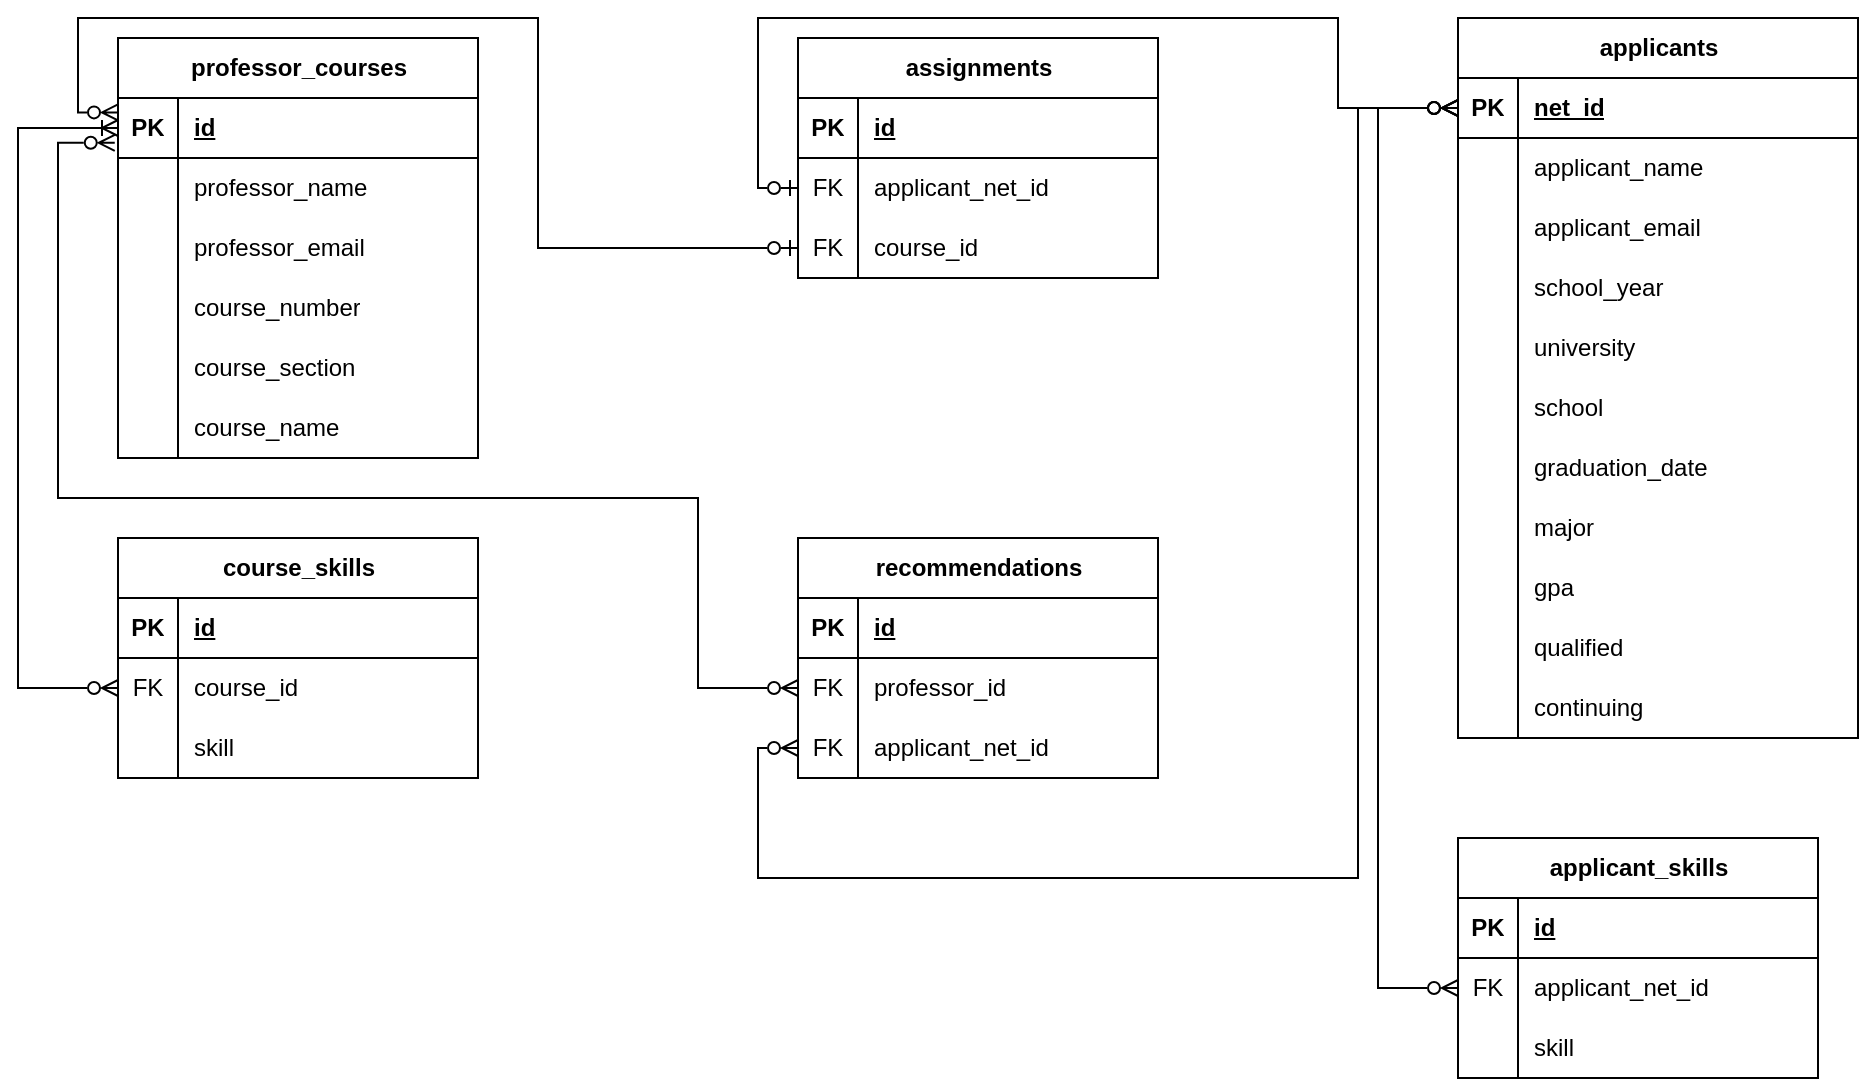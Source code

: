 <mxfile version="26.1.0">
  <diagram name="Page-1" id="e56a1550-8fbb-45ad-956c-1786394a9013">
    <mxGraphModel dx="1050" dy="530" grid="1" gridSize="10" guides="1" tooltips="1" connect="1" arrows="1" fold="1" page="1" pageScale="1" pageWidth="1100" pageHeight="850" background="none" math="0" shadow="0">
      <root>
        <mxCell id="0" />
        <mxCell id="1" parent="0" />
        <mxCell id="yw-YF5PgR2pepwfGIjrd-1" value="professor_courses" style="shape=table;startSize=30;container=1;collapsible=1;childLayout=tableLayout;fixedRows=1;rowLines=0;fontStyle=1;align=center;resizeLast=1;html=1;" parent="1" vertex="1">
          <mxGeometry x="110" y="20" width="180" height="210" as="geometry" />
        </mxCell>
        <mxCell id="yw-YF5PgR2pepwfGIjrd-2" value="" style="shape=tableRow;horizontal=0;startSize=0;swimlaneHead=0;swimlaneBody=0;fillColor=none;collapsible=0;dropTarget=0;points=[[0,0.5],[1,0.5]];portConstraint=eastwest;top=0;left=0;right=0;bottom=1;" parent="yw-YF5PgR2pepwfGIjrd-1" vertex="1">
          <mxGeometry y="30" width="180" height="30" as="geometry" />
        </mxCell>
        <mxCell id="yw-YF5PgR2pepwfGIjrd-3" value="PK" style="shape=partialRectangle;connectable=0;fillColor=none;top=0;left=0;bottom=0;right=0;fontStyle=1;overflow=hidden;whiteSpace=wrap;html=1;" parent="yw-YF5PgR2pepwfGIjrd-2" vertex="1">
          <mxGeometry width="30" height="30" as="geometry">
            <mxRectangle width="30" height="30" as="alternateBounds" />
          </mxGeometry>
        </mxCell>
        <mxCell id="yw-YF5PgR2pepwfGIjrd-4" value="id" style="shape=partialRectangle;connectable=0;fillColor=none;top=0;left=0;bottom=0;right=0;align=left;spacingLeft=6;fontStyle=5;overflow=hidden;whiteSpace=wrap;html=1;" parent="yw-YF5PgR2pepwfGIjrd-2" vertex="1">
          <mxGeometry x="30" width="150" height="30" as="geometry">
            <mxRectangle width="150" height="30" as="alternateBounds" />
          </mxGeometry>
        </mxCell>
        <mxCell id="yw-YF5PgR2pepwfGIjrd-8" value="" style="shape=tableRow;horizontal=0;startSize=0;swimlaneHead=0;swimlaneBody=0;fillColor=none;collapsible=0;dropTarget=0;points=[[0,0.5],[1,0.5]];portConstraint=eastwest;top=0;left=0;right=0;bottom=0;" parent="yw-YF5PgR2pepwfGIjrd-1" vertex="1">
          <mxGeometry y="60" width="180" height="30" as="geometry" />
        </mxCell>
        <mxCell id="yw-YF5PgR2pepwfGIjrd-9" value="" style="shape=partialRectangle;connectable=0;fillColor=none;top=0;left=0;bottom=0;right=0;editable=1;overflow=hidden;whiteSpace=wrap;html=1;" parent="yw-YF5PgR2pepwfGIjrd-8" vertex="1">
          <mxGeometry width="30" height="30" as="geometry">
            <mxRectangle width="30" height="30" as="alternateBounds" />
          </mxGeometry>
        </mxCell>
        <mxCell id="yw-YF5PgR2pepwfGIjrd-10" value="professor_name" style="shape=partialRectangle;connectable=0;fillColor=none;top=0;left=0;bottom=0;right=0;align=left;spacingLeft=6;overflow=hidden;whiteSpace=wrap;html=1;" parent="yw-YF5PgR2pepwfGIjrd-8" vertex="1">
          <mxGeometry x="30" width="150" height="30" as="geometry">
            <mxRectangle width="150" height="30" as="alternateBounds" />
          </mxGeometry>
        </mxCell>
        <mxCell id="yw-YF5PgR2pepwfGIjrd-80" value="" style="shape=tableRow;horizontal=0;startSize=0;swimlaneHead=0;swimlaneBody=0;fillColor=none;collapsible=0;dropTarget=0;points=[[0,0.5],[1,0.5]];portConstraint=eastwest;top=0;left=0;right=0;bottom=0;" parent="yw-YF5PgR2pepwfGIjrd-1" vertex="1">
          <mxGeometry y="90" width="180" height="30" as="geometry" />
        </mxCell>
        <mxCell id="yw-YF5PgR2pepwfGIjrd-81" value="" style="shape=partialRectangle;connectable=0;fillColor=none;top=0;left=0;bottom=0;right=0;editable=1;overflow=hidden;whiteSpace=wrap;html=1;" parent="yw-YF5PgR2pepwfGIjrd-80" vertex="1">
          <mxGeometry width="30" height="30" as="geometry">
            <mxRectangle width="30" height="30" as="alternateBounds" />
          </mxGeometry>
        </mxCell>
        <mxCell id="yw-YF5PgR2pepwfGIjrd-82" value="professor_email" style="shape=partialRectangle;connectable=0;fillColor=none;top=0;left=0;bottom=0;right=0;align=left;spacingLeft=6;overflow=hidden;whiteSpace=wrap;html=1;" parent="yw-YF5PgR2pepwfGIjrd-80" vertex="1">
          <mxGeometry x="30" width="150" height="30" as="geometry">
            <mxRectangle width="150" height="30" as="alternateBounds" />
          </mxGeometry>
        </mxCell>
        <mxCell id="yw-YF5PgR2pepwfGIjrd-5" value="" style="shape=tableRow;horizontal=0;startSize=0;swimlaneHead=0;swimlaneBody=0;fillColor=none;collapsible=0;dropTarget=0;points=[[0,0.5],[1,0.5]];portConstraint=eastwest;top=0;left=0;right=0;bottom=0;" parent="yw-YF5PgR2pepwfGIjrd-1" vertex="1">
          <mxGeometry y="120" width="180" height="30" as="geometry" />
        </mxCell>
        <mxCell id="yw-YF5PgR2pepwfGIjrd-6" value="" style="shape=partialRectangle;connectable=0;fillColor=none;top=0;left=0;bottom=0;right=0;editable=1;overflow=hidden;whiteSpace=wrap;html=1;" parent="yw-YF5PgR2pepwfGIjrd-5" vertex="1">
          <mxGeometry width="30" height="30" as="geometry">
            <mxRectangle width="30" height="30" as="alternateBounds" />
          </mxGeometry>
        </mxCell>
        <mxCell id="yw-YF5PgR2pepwfGIjrd-7" value="course_number" style="shape=partialRectangle;connectable=0;fillColor=none;top=0;left=0;bottom=0;right=0;align=left;spacingLeft=6;overflow=hidden;whiteSpace=wrap;html=1;" parent="yw-YF5PgR2pepwfGIjrd-5" vertex="1">
          <mxGeometry x="30" width="150" height="30" as="geometry">
            <mxRectangle width="150" height="30" as="alternateBounds" />
          </mxGeometry>
        </mxCell>
        <mxCell id="yw-YF5PgR2pepwfGIjrd-11" value="" style="shape=tableRow;horizontal=0;startSize=0;swimlaneHead=0;swimlaneBody=0;fillColor=none;collapsible=0;dropTarget=0;points=[[0,0.5],[1,0.5]];portConstraint=eastwest;top=0;left=0;right=0;bottom=0;" parent="yw-YF5PgR2pepwfGIjrd-1" vertex="1">
          <mxGeometry y="150" width="180" height="30" as="geometry" />
        </mxCell>
        <mxCell id="yw-YF5PgR2pepwfGIjrd-12" value="" style="shape=partialRectangle;connectable=0;fillColor=none;top=0;left=0;bottom=0;right=0;editable=1;overflow=hidden;whiteSpace=wrap;html=1;" parent="yw-YF5PgR2pepwfGIjrd-11" vertex="1">
          <mxGeometry width="30" height="30" as="geometry">
            <mxRectangle width="30" height="30" as="alternateBounds" />
          </mxGeometry>
        </mxCell>
        <mxCell id="yw-YF5PgR2pepwfGIjrd-13" value="course_section" style="shape=partialRectangle;connectable=0;fillColor=none;top=0;left=0;bottom=0;right=0;align=left;spacingLeft=6;overflow=hidden;whiteSpace=wrap;html=1;" parent="yw-YF5PgR2pepwfGIjrd-11" vertex="1">
          <mxGeometry x="30" width="150" height="30" as="geometry">
            <mxRectangle width="150" height="30" as="alternateBounds" />
          </mxGeometry>
        </mxCell>
        <mxCell id="YLOiUd-mx9EZwRbBxm3r-26" value="" style="shape=tableRow;horizontal=0;startSize=0;swimlaneHead=0;swimlaneBody=0;fillColor=none;collapsible=0;dropTarget=0;points=[[0,0.5],[1,0.5]];portConstraint=eastwest;top=0;left=0;right=0;bottom=0;" vertex="1" parent="yw-YF5PgR2pepwfGIjrd-1">
          <mxGeometry y="180" width="180" height="30" as="geometry" />
        </mxCell>
        <mxCell id="YLOiUd-mx9EZwRbBxm3r-27" value="" style="shape=partialRectangle;connectable=0;fillColor=none;top=0;left=0;bottom=0;right=0;editable=1;overflow=hidden;whiteSpace=wrap;html=1;" vertex="1" parent="YLOiUd-mx9EZwRbBxm3r-26">
          <mxGeometry width="30" height="30" as="geometry">
            <mxRectangle width="30" height="30" as="alternateBounds" />
          </mxGeometry>
        </mxCell>
        <mxCell id="YLOiUd-mx9EZwRbBxm3r-28" value="course_name" style="shape=partialRectangle;connectable=0;fillColor=none;top=0;left=0;bottom=0;right=0;align=left;spacingLeft=6;overflow=hidden;whiteSpace=wrap;html=1;" vertex="1" parent="YLOiUd-mx9EZwRbBxm3r-26">
          <mxGeometry x="30" width="150" height="30" as="geometry">
            <mxRectangle width="150" height="30" as="alternateBounds" />
          </mxGeometry>
        </mxCell>
        <mxCell id="yw-YF5PgR2pepwfGIjrd-14" value="recommendations" style="shape=table;startSize=30;container=1;collapsible=1;childLayout=tableLayout;fixedRows=1;rowLines=0;fontStyle=1;align=center;resizeLast=1;html=1;" parent="1" vertex="1">
          <mxGeometry x="450" y="270" width="180" height="120" as="geometry" />
        </mxCell>
        <mxCell id="yw-YF5PgR2pepwfGIjrd-15" value="" style="shape=tableRow;horizontal=0;startSize=0;swimlaneHead=0;swimlaneBody=0;fillColor=none;collapsible=0;dropTarget=0;points=[[0,0.5],[1,0.5]];portConstraint=eastwest;top=0;left=0;right=0;bottom=1;" parent="yw-YF5PgR2pepwfGIjrd-14" vertex="1">
          <mxGeometry y="30" width="180" height="30" as="geometry" />
        </mxCell>
        <mxCell id="yw-YF5PgR2pepwfGIjrd-16" value="PK" style="shape=partialRectangle;connectable=0;fillColor=none;top=0;left=0;bottom=0;right=0;fontStyle=1;overflow=hidden;whiteSpace=wrap;html=1;" parent="yw-YF5PgR2pepwfGIjrd-15" vertex="1">
          <mxGeometry width="30" height="30" as="geometry">
            <mxRectangle width="30" height="30" as="alternateBounds" />
          </mxGeometry>
        </mxCell>
        <mxCell id="yw-YF5PgR2pepwfGIjrd-17" value="id" style="shape=partialRectangle;connectable=0;fillColor=none;top=0;left=0;bottom=0;right=0;align=left;spacingLeft=6;fontStyle=5;overflow=hidden;whiteSpace=wrap;html=1;" parent="yw-YF5PgR2pepwfGIjrd-15" vertex="1">
          <mxGeometry x="30" width="150" height="30" as="geometry">
            <mxRectangle width="150" height="30" as="alternateBounds" />
          </mxGeometry>
        </mxCell>
        <mxCell id="yw-YF5PgR2pepwfGIjrd-21" value="" style="shape=tableRow;horizontal=0;startSize=0;swimlaneHead=0;swimlaneBody=0;fillColor=none;collapsible=0;dropTarget=0;points=[[0,0.5],[1,0.5]];portConstraint=eastwest;top=0;left=0;right=0;bottom=0;" parent="yw-YF5PgR2pepwfGIjrd-14" vertex="1">
          <mxGeometry y="60" width="180" height="30" as="geometry" />
        </mxCell>
        <mxCell id="yw-YF5PgR2pepwfGIjrd-22" value="FK" style="shape=partialRectangle;connectable=0;fillColor=none;top=0;left=0;bottom=0;right=0;editable=1;overflow=hidden;whiteSpace=wrap;html=1;" parent="yw-YF5PgR2pepwfGIjrd-21" vertex="1">
          <mxGeometry width="30" height="30" as="geometry">
            <mxRectangle width="30" height="30" as="alternateBounds" />
          </mxGeometry>
        </mxCell>
        <mxCell id="yw-YF5PgR2pepwfGIjrd-23" value="professor_id" style="shape=partialRectangle;connectable=0;fillColor=none;top=0;left=0;bottom=0;right=0;align=left;spacingLeft=6;overflow=hidden;whiteSpace=wrap;html=1;" parent="yw-YF5PgR2pepwfGIjrd-21" vertex="1">
          <mxGeometry x="30" width="150" height="30" as="geometry">
            <mxRectangle width="150" height="30" as="alternateBounds" />
          </mxGeometry>
        </mxCell>
        <mxCell id="yw-YF5PgR2pepwfGIjrd-18" value="" style="shape=tableRow;horizontal=0;startSize=0;swimlaneHead=0;swimlaneBody=0;fillColor=none;collapsible=0;dropTarget=0;points=[[0,0.5],[1,0.5]];portConstraint=eastwest;top=0;left=0;right=0;bottom=0;" parent="yw-YF5PgR2pepwfGIjrd-14" vertex="1">
          <mxGeometry y="90" width="180" height="30" as="geometry" />
        </mxCell>
        <mxCell id="yw-YF5PgR2pepwfGIjrd-19" value="FK" style="shape=partialRectangle;connectable=0;fillColor=none;top=0;left=0;bottom=0;right=0;editable=1;overflow=hidden;whiteSpace=wrap;html=1;" parent="yw-YF5PgR2pepwfGIjrd-18" vertex="1">
          <mxGeometry width="30" height="30" as="geometry">
            <mxRectangle width="30" height="30" as="alternateBounds" />
          </mxGeometry>
        </mxCell>
        <mxCell id="yw-YF5PgR2pepwfGIjrd-20" value="applicant_net_id" style="shape=partialRectangle;connectable=0;fillColor=none;top=0;left=0;bottom=0;right=0;align=left;spacingLeft=6;overflow=hidden;whiteSpace=wrap;html=1;" parent="yw-YF5PgR2pepwfGIjrd-18" vertex="1">
          <mxGeometry x="30" width="150" height="30" as="geometry">
            <mxRectangle width="150" height="30" as="alternateBounds" />
          </mxGeometry>
        </mxCell>
        <mxCell id="yw-YF5PgR2pepwfGIjrd-27" value="applicants" style="shape=table;startSize=30;container=1;collapsible=1;childLayout=tableLayout;fixedRows=1;rowLines=0;fontStyle=1;align=center;resizeLast=1;html=1;" parent="1" vertex="1">
          <mxGeometry x="780" y="10" width="200" height="360" as="geometry" />
        </mxCell>
        <mxCell id="yw-YF5PgR2pepwfGIjrd-28" value="" style="shape=tableRow;horizontal=0;startSize=0;swimlaneHead=0;swimlaneBody=0;fillColor=none;collapsible=0;dropTarget=0;points=[[0,0.5],[1,0.5]];portConstraint=eastwest;top=0;left=0;right=0;bottom=1;" parent="yw-YF5PgR2pepwfGIjrd-27" vertex="1">
          <mxGeometry y="30" width="200" height="30" as="geometry" />
        </mxCell>
        <mxCell id="yw-YF5PgR2pepwfGIjrd-29" value="PK" style="shape=partialRectangle;connectable=0;fillColor=none;top=0;left=0;bottom=0;right=0;fontStyle=1;overflow=hidden;whiteSpace=wrap;html=1;" parent="yw-YF5PgR2pepwfGIjrd-28" vertex="1">
          <mxGeometry width="30" height="30" as="geometry">
            <mxRectangle width="30" height="30" as="alternateBounds" />
          </mxGeometry>
        </mxCell>
        <mxCell id="yw-YF5PgR2pepwfGIjrd-30" value="net_id" style="shape=partialRectangle;connectable=0;fillColor=none;top=0;left=0;bottom=0;right=0;align=left;spacingLeft=6;fontStyle=5;overflow=hidden;whiteSpace=wrap;html=1;" parent="yw-YF5PgR2pepwfGIjrd-28" vertex="1">
          <mxGeometry x="30" width="170" height="30" as="geometry">
            <mxRectangle width="170" height="30" as="alternateBounds" />
          </mxGeometry>
        </mxCell>
        <mxCell id="yw-YF5PgR2pepwfGIjrd-31" value="" style="shape=tableRow;horizontal=0;startSize=0;swimlaneHead=0;swimlaneBody=0;fillColor=none;collapsible=0;dropTarget=0;points=[[0,0.5],[1,0.5]];portConstraint=eastwest;top=0;left=0;right=0;bottom=0;" parent="yw-YF5PgR2pepwfGIjrd-27" vertex="1">
          <mxGeometry y="60" width="200" height="30" as="geometry" />
        </mxCell>
        <mxCell id="yw-YF5PgR2pepwfGIjrd-32" value="" style="shape=partialRectangle;connectable=0;fillColor=none;top=0;left=0;bottom=0;right=0;editable=1;overflow=hidden;whiteSpace=wrap;html=1;" parent="yw-YF5PgR2pepwfGIjrd-31" vertex="1">
          <mxGeometry width="30" height="30" as="geometry">
            <mxRectangle width="30" height="30" as="alternateBounds" />
          </mxGeometry>
        </mxCell>
        <mxCell id="yw-YF5PgR2pepwfGIjrd-33" value="applicant_name" style="shape=partialRectangle;connectable=0;fillColor=none;top=0;left=0;bottom=0;right=0;align=left;spacingLeft=6;overflow=hidden;whiteSpace=wrap;html=1;" parent="yw-YF5PgR2pepwfGIjrd-31" vertex="1">
          <mxGeometry x="30" width="170" height="30" as="geometry">
            <mxRectangle width="170" height="30" as="alternateBounds" />
          </mxGeometry>
        </mxCell>
        <mxCell id="yw-YF5PgR2pepwfGIjrd-34" value="" style="shape=tableRow;horizontal=0;startSize=0;swimlaneHead=0;swimlaneBody=0;fillColor=none;collapsible=0;dropTarget=0;points=[[0,0.5],[1,0.5]];portConstraint=eastwest;top=0;left=0;right=0;bottom=0;" parent="yw-YF5PgR2pepwfGIjrd-27" vertex="1">
          <mxGeometry y="90" width="200" height="30" as="geometry" />
        </mxCell>
        <mxCell id="yw-YF5PgR2pepwfGIjrd-35" value="" style="shape=partialRectangle;connectable=0;fillColor=none;top=0;left=0;bottom=0;right=0;editable=1;overflow=hidden;whiteSpace=wrap;html=1;" parent="yw-YF5PgR2pepwfGIjrd-34" vertex="1">
          <mxGeometry width="30" height="30" as="geometry">
            <mxRectangle width="30" height="30" as="alternateBounds" />
          </mxGeometry>
        </mxCell>
        <mxCell id="yw-YF5PgR2pepwfGIjrd-36" value="applicant_email" style="shape=partialRectangle;connectable=0;fillColor=none;top=0;left=0;bottom=0;right=0;align=left;spacingLeft=6;overflow=hidden;whiteSpace=wrap;html=1;" parent="yw-YF5PgR2pepwfGIjrd-34" vertex="1">
          <mxGeometry x="30" width="170" height="30" as="geometry">
            <mxRectangle width="170" height="30" as="alternateBounds" />
          </mxGeometry>
        </mxCell>
        <mxCell id="yw-YF5PgR2pepwfGIjrd-37" value="" style="shape=tableRow;horizontal=0;startSize=0;swimlaneHead=0;swimlaneBody=0;fillColor=none;collapsible=0;dropTarget=0;points=[[0,0.5],[1,0.5]];portConstraint=eastwest;top=0;left=0;right=0;bottom=0;" parent="yw-YF5PgR2pepwfGIjrd-27" vertex="1">
          <mxGeometry y="120" width="200" height="30" as="geometry" />
        </mxCell>
        <mxCell id="yw-YF5PgR2pepwfGIjrd-38" value="" style="shape=partialRectangle;connectable=0;fillColor=none;top=0;left=0;bottom=0;right=0;editable=1;overflow=hidden;whiteSpace=wrap;html=1;" parent="yw-YF5PgR2pepwfGIjrd-37" vertex="1">
          <mxGeometry width="30" height="30" as="geometry">
            <mxRectangle width="30" height="30" as="alternateBounds" />
          </mxGeometry>
        </mxCell>
        <mxCell id="yw-YF5PgR2pepwfGIjrd-39" value="school_year" style="shape=partialRectangle;connectable=0;fillColor=none;top=0;left=0;bottom=0;right=0;align=left;spacingLeft=6;overflow=hidden;whiteSpace=wrap;html=1;" parent="yw-YF5PgR2pepwfGIjrd-37" vertex="1">
          <mxGeometry x="30" width="170" height="30" as="geometry">
            <mxRectangle width="170" height="30" as="alternateBounds" />
          </mxGeometry>
        </mxCell>
        <mxCell id="yw-YF5PgR2pepwfGIjrd-99" value="" style="shape=tableRow;horizontal=0;startSize=0;swimlaneHead=0;swimlaneBody=0;fillColor=none;collapsible=0;dropTarget=0;points=[[0,0.5],[1,0.5]];portConstraint=eastwest;top=0;left=0;right=0;bottom=0;" parent="yw-YF5PgR2pepwfGIjrd-27" vertex="1">
          <mxGeometry y="150" width="200" height="30" as="geometry" />
        </mxCell>
        <mxCell id="yw-YF5PgR2pepwfGIjrd-100" value="" style="shape=partialRectangle;connectable=0;fillColor=none;top=0;left=0;bottom=0;right=0;editable=1;overflow=hidden;whiteSpace=wrap;html=1;" parent="yw-YF5PgR2pepwfGIjrd-99" vertex="1">
          <mxGeometry width="30" height="30" as="geometry">
            <mxRectangle width="30" height="30" as="alternateBounds" />
          </mxGeometry>
        </mxCell>
        <mxCell id="yw-YF5PgR2pepwfGIjrd-101" value="university" style="shape=partialRectangle;connectable=0;fillColor=none;top=0;left=0;bottom=0;right=0;align=left;spacingLeft=6;overflow=hidden;whiteSpace=wrap;html=1;" parent="yw-YF5PgR2pepwfGIjrd-99" vertex="1">
          <mxGeometry x="30" width="170" height="30" as="geometry">
            <mxRectangle width="170" height="30" as="alternateBounds" />
          </mxGeometry>
        </mxCell>
        <mxCell id="yw-YF5PgR2pepwfGIjrd-102" value="" style="shape=tableRow;horizontal=0;startSize=0;swimlaneHead=0;swimlaneBody=0;fillColor=none;collapsible=0;dropTarget=0;points=[[0,0.5],[1,0.5]];portConstraint=eastwest;top=0;left=0;right=0;bottom=0;" parent="yw-YF5PgR2pepwfGIjrd-27" vertex="1">
          <mxGeometry y="180" width="200" height="30" as="geometry" />
        </mxCell>
        <mxCell id="yw-YF5PgR2pepwfGIjrd-103" value="" style="shape=partialRectangle;connectable=0;fillColor=none;top=0;left=0;bottom=0;right=0;editable=1;overflow=hidden;whiteSpace=wrap;html=1;" parent="yw-YF5PgR2pepwfGIjrd-102" vertex="1">
          <mxGeometry width="30" height="30" as="geometry">
            <mxRectangle width="30" height="30" as="alternateBounds" />
          </mxGeometry>
        </mxCell>
        <mxCell id="yw-YF5PgR2pepwfGIjrd-104" value="school" style="shape=partialRectangle;connectable=0;fillColor=none;top=0;left=0;bottom=0;right=0;align=left;spacingLeft=6;overflow=hidden;whiteSpace=wrap;html=1;" parent="yw-YF5PgR2pepwfGIjrd-102" vertex="1">
          <mxGeometry x="30" width="170" height="30" as="geometry">
            <mxRectangle width="170" height="30" as="alternateBounds" />
          </mxGeometry>
        </mxCell>
        <mxCell id="yw-YF5PgR2pepwfGIjrd-124" value="" style="shape=tableRow;horizontal=0;startSize=0;swimlaneHead=0;swimlaneBody=0;fillColor=none;collapsible=0;dropTarget=0;points=[[0,0.5],[1,0.5]];portConstraint=eastwest;top=0;left=0;right=0;bottom=0;" parent="yw-YF5PgR2pepwfGIjrd-27" vertex="1">
          <mxGeometry y="210" width="200" height="30" as="geometry" />
        </mxCell>
        <mxCell id="yw-YF5PgR2pepwfGIjrd-125" value="" style="shape=partialRectangle;connectable=0;fillColor=none;top=0;left=0;bottom=0;right=0;editable=1;overflow=hidden;whiteSpace=wrap;html=1;" parent="yw-YF5PgR2pepwfGIjrd-124" vertex="1">
          <mxGeometry width="30" height="30" as="geometry">
            <mxRectangle width="30" height="30" as="alternateBounds" />
          </mxGeometry>
        </mxCell>
        <mxCell id="yw-YF5PgR2pepwfGIjrd-126" value="graduation_date" style="shape=partialRectangle;connectable=0;fillColor=none;top=0;left=0;bottom=0;right=0;align=left;spacingLeft=6;overflow=hidden;whiteSpace=wrap;html=1;" parent="yw-YF5PgR2pepwfGIjrd-124" vertex="1">
          <mxGeometry x="30" width="170" height="30" as="geometry">
            <mxRectangle width="170" height="30" as="alternateBounds" />
          </mxGeometry>
        </mxCell>
        <mxCell id="YLOiUd-mx9EZwRbBxm3r-14" value="" style="shape=tableRow;horizontal=0;startSize=0;swimlaneHead=0;swimlaneBody=0;fillColor=none;collapsible=0;dropTarget=0;points=[[0,0.5],[1,0.5]];portConstraint=eastwest;top=0;left=0;right=0;bottom=0;" vertex="1" parent="yw-YF5PgR2pepwfGIjrd-27">
          <mxGeometry y="240" width="200" height="30" as="geometry" />
        </mxCell>
        <mxCell id="YLOiUd-mx9EZwRbBxm3r-15" value="" style="shape=partialRectangle;connectable=0;fillColor=none;top=0;left=0;bottom=0;right=0;editable=1;overflow=hidden;whiteSpace=wrap;html=1;" vertex="1" parent="YLOiUd-mx9EZwRbBxm3r-14">
          <mxGeometry width="30" height="30" as="geometry">
            <mxRectangle width="30" height="30" as="alternateBounds" />
          </mxGeometry>
        </mxCell>
        <mxCell id="YLOiUd-mx9EZwRbBxm3r-16" value="major" style="shape=partialRectangle;connectable=0;fillColor=none;top=0;left=0;bottom=0;right=0;align=left;spacingLeft=6;overflow=hidden;whiteSpace=wrap;html=1;" vertex="1" parent="YLOiUd-mx9EZwRbBxm3r-14">
          <mxGeometry x="30" width="170" height="30" as="geometry">
            <mxRectangle width="170" height="30" as="alternateBounds" />
          </mxGeometry>
        </mxCell>
        <mxCell id="YLOiUd-mx9EZwRbBxm3r-17" value="" style="shape=tableRow;horizontal=0;startSize=0;swimlaneHead=0;swimlaneBody=0;fillColor=none;collapsible=0;dropTarget=0;points=[[0,0.5],[1,0.5]];portConstraint=eastwest;top=0;left=0;right=0;bottom=0;" vertex="1" parent="yw-YF5PgR2pepwfGIjrd-27">
          <mxGeometry y="270" width="200" height="30" as="geometry" />
        </mxCell>
        <mxCell id="YLOiUd-mx9EZwRbBxm3r-18" value="" style="shape=partialRectangle;connectable=0;fillColor=none;top=0;left=0;bottom=0;right=0;editable=1;overflow=hidden;whiteSpace=wrap;html=1;" vertex="1" parent="YLOiUd-mx9EZwRbBxm3r-17">
          <mxGeometry width="30" height="30" as="geometry">
            <mxRectangle width="30" height="30" as="alternateBounds" />
          </mxGeometry>
        </mxCell>
        <mxCell id="YLOiUd-mx9EZwRbBxm3r-19" value="gpa" style="shape=partialRectangle;connectable=0;fillColor=none;top=0;left=0;bottom=0;right=0;align=left;spacingLeft=6;overflow=hidden;whiteSpace=wrap;html=1;" vertex="1" parent="YLOiUd-mx9EZwRbBxm3r-17">
          <mxGeometry x="30" width="170" height="30" as="geometry">
            <mxRectangle width="170" height="30" as="alternateBounds" />
          </mxGeometry>
        </mxCell>
        <mxCell id="YLOiUd-mx9EZwRbBxm3r-20" value="" style="shape=tableRow;horizontal=0;startSize=0;swimlaneHead=0;swimlaneBody=0;fillColor=none;collapsible=0;dropTarget=0;points=[[0,0.5],[1,0.5]];portConstraint=eastwest;top=0;left=0;right=0;bottom=0;" vertex="1" parent="yw-YF5PgR2pepwfGIjrd-27">
          <mxGeometry y="300" width="200" height="30" as="geometry" />
        </mxCell>
        <mxCell id="YLOiUd-mx9EZwRbBxm3r-21" value="" style="shape=partialRectangle;connectable=0;fillColor=none;top=0;left=0;bottom=0;right=0;editable=1;overflow=hidden;whiteSpace=wrap;html=1;" vertex="1" parent="YLOiUd-mx9EZwRbBxm3r-20">
          <mxGeometry width="30" height="30" as="geometry">
            <mxRectangle width="30" height="30" as="alternateBounds" />
          </mxGeometry>
        </mxCell>
        <mxCell id="YLOiUd-mx9EZwRbBxm3r-22" value="qualified" style="shape=partialRectangle;connectable=0;fillColor=none;top=0;left=0;bottom=0;right=0;align=left;spacingLeft=6;overflow=hidden;whiteSpace=wrap;html=1;" vertex="1" parent="YLOiUd-mx9EZwRbBxm3r-20">
          <mxGeometry x="30" width="170" height="30" as="geometry">
            <mxRectangle width="170" height="30" as="alternateBounds" />
          </mxGeometry>
        </mxCell>
        <mxCell id="YLOiUd-mx9EZwRbBxm3r-23" value="" style="shape=tableRow;horizontal=0;startSize=0;swimlaneHead=0;swimlaneBody=0;fillColor=none;collapsible=0;dropTarget=0;points=[[0,0.5],[1,0.5]];portConstraint=eastwest;top=0;left=0;right=0;bottom=0;" vertex="1" parent="yw-YF5PgR2pepwfGIjrd-27">
          <mxGeometry y="330" width="200" height="30" as="geometry" />
        </mxCell>
        <mxCell id="YLOiUd-mx9EZwRbBxm3r-24" value="" style="shape=partialRectangle;connectable=0;fillColor=none;top=0;left=0;bottom=0;right=0;editable=1;overflow=hidden;whiteSpace=wrap;html=1;" vertex="1" parent="YLOiUd-mx9EZwRbBxm3r-23">
          <mxGeometry width="30" height="30" as="geometry">
            <mxRectangle width="30" height="30" as="alternateBounds" />
          </mxGeometry>
        </mxCell>
        <mxCell id="YLOiUd-mx9EZwRbBxm3r-25" value="continuing" style="shape=partialRectangle;connectable=0;fillColor=none;top=0;left=0;bottom=0;right=0;align=left;spacingLeft=6;overflow=hidden;whiteSpace=wrap;html=1;" vertex="1" parent="YLOiUd-mx9EZwRbBxm3r-23">
          <mxGeometry x="30" width="170" height="30" as="geometry">
            <mxRectangle width="170" height="30" as="alternateBounds" />
          </mxGeometry>
        </mxCell>
        <mxCell id="yw-YF5PgR2pepwfGIjrd-66" value="assignments" style="shape=table;startSize=30;container=1;collapsible=1;childLayout=tableLayout;fixedRows=1;rowLines=0;fontStyle=1;align=center;resizeLast=1;html=1;" parent="1" vertex="1">
          <mxGeometry x="450" y="20" width="180" height="120" as="geometry" />
        </mxCell>
        <mxCell id="yw-YF5PgR2pepwfGIjrd-67" value="" style="shape=tableRow;horizontal=0;startSize=0;swimlaneHead=0;swimlaneBody=0;fillColor=none;collapsible=0;dropTarget=0;points=[[0,0.5],[1,0.5]];portConstraint=eastwest;top=0;left=0;right=0;bottom=1;" parent="yw-YF5PgR2pepwfGIjrd-66" vertex="1">
          <mxGeometry y="30" width="180" height="30" as="geometry" />
        </mxCell>
        <mxCell id="yw-YF5PgR2pepwfGIjrd-68" value="PK" style="shape=partialRectangle;connectable=0;fillColor=none;top=0;left=0;bottom=0;right=0;fontStyle=1;overflow=hidden;whiteSpace=wrap;html=1;" parent="yw-YF5PgR2pepwfGIjrd-67" vertex="1">
          <mxGeometry width="30" height="30" as="geometry">
            <mxRectangle width="30" height="30" as="alternateBounds" />
          </mxGeometry>
        </mxCell>
        <mxCell id="yw-YF5PgR2pepwfGIjrd-69" value="id" style="shape=partialRectangle;connectable=0;fillColor=none;top=0;left=0;bottom=0;right=0;align=left;spacingLeft=6;fontStyle=5;overflow=hidden;whiteSpace=wrap;html=1;" parent="yw-YF5PgR2pepwfGIjrd-67" vertex="1">
          <mxGeometry x="30" width="150" height="30" as="geometry">
            <mxRectangle width="150" height="30" as="alternateBounds" />
          </mxGeometry>
        </mxCell>
        <mxCell id="yw-YF5PgR2pepwfGIjrd-70" value="" style="shape=tableRow;horizontal=0;startSize=0;swimlaneHead=0;swimlaneBody=0;fillColor=none;collapsible=0;dropTarget=0;points=[[0,0.5],[1,0.5]];portConstraint=eastwest;top=0;left=0;right=0;bottom=0;" parent="yw-YF5PgR2pepwfGIjrd-66" vertex="1">
          <mxGeometry y="60" width="180" height="30" as="geometry" />
        </mxCell>
        <mxCell id="yw-YF5PgR2pepwfGIjrd-71" value="FK" style="shape=partialRectangle;connectable=0;fillColor=none;top=0;left=0;bottom=0;right=0;editable=1;overflow=hidden;whiteSpace=wrap;html=1;" parent="yw-YF5PgR2pepwfGIjrd-70" vertex="1">
          <mxGeometry width="30" height="30" as="geometry">
            <mxRectangle width="30" height="30" as="alternateBounds" />
          </mxGeometry>
        </mxCell>
        <mxCell id="yw-YF5PgR2pepwfGIjrd-72" value="applicant_net_id" style="shape=partialRectangle;connectable=0;fillColor=none;top=0;left=0;bottom=0;right=0;align=left;spacingLeft=6;overflow=hidden;whiteSpace=wrap;html=1;" parent="yw-YF5PgR2pepwfGIjrd-70" vertex="1">
          <mxGeometry x="30" width="150" height="30" as="geometry">
            <mxRectangle width="150" height="30" as="alternateBounds" />
          </mxGeometry>
        </mxCell>
        <mxCell id="yw-YF5PgR2pepwfGIjrd-73" value="" style="shape=tableRow;horizontal=0;startSize=0;swimlaneHead=0;swimlaneBody=0;fillColor=none;collapsible=0;dropTarget=0;points=[[0,0.5],[1,0.5]];portConstraint=eastwest;top=0;left=0;right=0;bottom=0;" parent="yw-YF5PgR2pepwfGIjrd-66" vertex="1">
          <mxGeometry y="90" width="180" height="30" as="geometry" />
        </mxCell>
        <mxCell id="yw-YF5PgR2pepwfGIjrd-74" value="FK" style="shape=partialRectangle;connectable=0;fillColor=none;top=0;left=0;bottom=0;right=0;editable=1;overflow=hidden;whiteSpace=wrap;html=1;" parent="yw-YF5PgR2pepwfGIjrd-73" vertex="1">
          <mxGeometry width="30" height="30" as="geometry">
            <mxRectangle width="30" height="30" as="alternateBounds" />
          </mxGeometry>
        </mxCell>
        <mxCell id="yw-YF5PgR2pepwfGIjrd-75" value="course_id" style="shape=partialRectangle;connectable=0;fillColor=none;top=0;left=0;bottom=0;right=0;align=left;spacingLeft=6;overflow=hidden;whiteSpace=wrap;html=1;" parent="yw-YF5PgR2pepwfGIjrd-73" vertex="1">
          <mxGeometry x="30" width="150" height="30" as="geometry">
            <mxRectangle width="150" height="30" as="alternateBounds" />
          </mxGeometry>
        </mxCell>
        <mxCell id="yw-YF5PgR2pepwfGIjrd-155" value="course_skills" style="shape=table;startSize=30;container=1;collapsible=1;childLayout=tableLayout;fixedRows=1;rowLines=0;fontStyle=1;align=center;resizeLast=1;html=1;" parent="1" vertex="1">
          <mxGeometry x="110" y="270" width="180" height="120" as="geometry" />
        </mxCell>
        <mxCell id="yw-YF5PgR2pepwfGIjrd-156" value="" style="shape=tableRow;horizontal=0;startSize=0;swimlaneHead=0;swimlaneBody=0;fillColor=none;collapsible=0;dropTarget=0;points=[[0,0.5],[1,0.5]];portConstraint=eastwest;top=0;left=0;right=0;bottom=1;" parent="yw-YF5PgR2pepwfGIjrd-155" vertex="1">
          <mxGeometry y="30" width="180" height="30" as="geometry" />
        </mxCell>
        <mxCell id="yw-YF5PgR2pepwfGIjrd-157" value="PK" style="shape=partialRectangle;connectable=0;fillColor=none;top=0;left=0;bottom=0;right=0;fontStyle=1;overflow=hidden;whiteSpace=wrap;html=1;" parent="yw-YF5PgR2pepwfGIjrd-156" vertex="1">
          <mxGeometry width="30" height="30" as="geometry">
            <mxRectangle width="30" height="30" as="alternateBounds" />
          </mxGeometry>
        </mxCell>
        <mxCell id="yw-YF5PgR2pepwfGIjrd-158" value="id" style="shape=partialRectangle;connectable=0;fillColor=none;top=0;left=0;bottom=0;right=0;align=left;spacingLeft=6;fontStyle=5;overflow=hidden;whiteSpace=wrap;html=1;" parent="yw-YF5PgR2pepwfGIjrd-156" vertex="1">
          <mxGeometry x="30" width="150" height="30" as="geometry">
            <mxRectangle width="150" height="30" as="alternateBounds" />
          </mxGeometry>
        </mxCell>
        <mxCell id="yw-YF5PgR2pepwfGIjrd-162" value="" style="shape=tableRow;horizontal=0;startSize=0;swimlaneHead=0;swimlaneBody=0;fillColor=none;collapsible=0;dropTarget=0;points=[[0,0.5],[1,0.5]];portConstraint=eastwest;top=0;left=0;right=0;bottom=0;" parent="yw-YF5PgR2pepwfGIjrd-155" vertex="1">
          <mxGeometry y="60" width="180" height="30" as="geometry" />
        </mxCell>
        <mxCell id="yw-YF5PgR2pepwfGIjrd-163" value="FK" style="shape=partialRectangle;connectable=0;fillColor=none;top=0;left=0;bottom=0;right=0;editable=1;overflow=hidden;whiteSpace=wrap;html=1;" parent="yw-YF5PgR2pepwfGIjrd-162" vertex="1">
          <mxGeometry width="30" height="30" as="geometry">
            <mxRectangle width="30" height="30" as="alternateBounds" />
          </mxGeometry>
        </mxCell>
        <mxCell id="yw-YF5PgR2pepwfGIjrd-164" value="course_id" style="shape=partialRectangle;connectable=0;fillColor=none;top=0;left=0;bottom=0;right=0;align=left;spacingLeft=6;overflow=hidden;whiteSpace=wrap;html=1;" parent="yw-YF5PgR2pepwfGIjrd-162" vertex="1">
          <mxGeometry x="30" width="150" height="30" as="geometry">
            <mxRectangle width="150" height="30" as="alternateBounds" />
          </mxGeometry>
        </mxCell>
        <mxCell id="yw-YF5PgR2pepwfGIjrd-165" value="" style="shape=tableRow;horizontal=0;startSize=0;swimlaneHead=0;swimlaneBody=0;fillColor=none;collapsible=0;dropTarget=0;points=[[0,0.5],[1,0.5]];portConstraint=eastwest;top=0;left=0;right=0;bottom=0;" parent="yw-YF5PgR2pepwfGIjrd-155" vertex="1">
          <mxGeometry y="90" width="180" height="30" as="geometry" />
        </mxCell>
        <mxCell id="yw-YF5PgR2pepwfGIjrd-166" value="" style="shape=partialRectangle;connectable=0;fillColor=none;top=0;left=0;bottom=0;right=0;editable=1;overflow=hidden;whiteSpace=wrap;html=1;" parent="yw-YF5PgR2pepwfGIjrd-165" vertex="1">
          <mxGeometry width="30" height="30" as="geometry">
            <mxRectangle width="30" height="30" as="alternateBounds" />
          </mxGeometry>
        </mxCell>
        <mxCell id="yw-YF5PgR2pepwfGIjrd-167" value="skill" style="shape=partialRectangle;connectable=0;fillColor=none;top=0;left=0;bottom=0;right=0;align=left;spacingLeft=6;overflow=hidden;whiteSpace=wrap;html=1;" parent="yw-YF5PgR2pepwfGIjrd-165" vertex="1">
          <mxGeometry x="30" width="150" height="30" as="geometry">
            <mxRectangle width="150" height="30" as="alternateBounds" />
          </mxGeometry>
        </mxCell>
        <mxCell id="yw-YF5PgR2pepwfGIjrd-183" value="applicant_skills" style="shape=table;startSize=30;container=1;collapsible=1;childLayout=tableLayout;fixedRows=1;rowLines=0;fontStyle=1;align=center;resizeLast=1;html=1;" parent="1" vertex="1">
          <mxGeometry x="780" y="420" width="180" height="120" as="geometry" />
        </mxCell>
        <mxCell id="yw-YF5PgR2pepwfGIjrd-184" value="" style="shape=tableRow;horizontal=0;startSize=0;swimlaneHead=0;swimlaneBody=0;fillColor=none;collapsible=0;dropTarget=0;points=[[0,0.5],[1,0.5]];portConstraint=eastwest;top=0;left=0;right=0;bottom=1;" parent="yw-YF5PgR2pepwfGIjrd-183" vertex="1">
          <mxGeometry y="30" width="180" height="30" as="geometry" />
        </mxCell>
        <mxCell id="yw-YF5PgR2pepwfGIjrd-185" value="PK" style="shape=partialRectangle;connectable=0;fillColor=none;top=0;left=0;bottom=0;right=0;fontStyle=1;overflow=hidden;whiteSpace=wrap;html=1;" parent="yw-YF5PgR2pepwfGIjrd-184" vertex="1">
          <mxGeometry width="30" height="30" as="geometry">
            <mxRectangle width="30" height="30" as="alternateBounds" />
          </mxGeometry>
        </mxCell>
        <mxCell id="yw-YF5PgR2pepwfGIjrd-186" value="id" style="shape=partialRectangle;connectable=0;fillColor=none;top=0;left=0;bottom=0;right=0;align=left;spacingLeft=6;fontStyle=5;overflow=hidden;whiteSpace=wrap;html=1;" parent="yw-YF5PgR2pepwfGIjrd-184" vertex="1">
          <mxGeometry x="30" width="150" height="30" as="geometry">
            <mxRectangle width="150" height="30" as="alternateBounds" />
          </mxGeometry>
        </mxCell>
        <mxCell id="yw-YF5PgR2pepwfGIjrd-187" value="" style="shape=tableRow;horizontal=0;startSize=0;swimlaneHead=0;swimlaneBody=0;fillColor=none;collapsible=0;dropTarget=0;points=[[0,0.5],[1,0.5]];portConstraint=eastwest;top=0;left=0;right=0;bottom=0;" parent="yw-YF5PgR2pepwfGIjrd-183" vertex="1">
          <mxGeometry y="60" width="180" height="30" as="geometry" />
        </mxCell>
        <mxCell id="yw-YF5PgR2pepwfGIjrd-188" value="FK" style="shape=partialRectangle;connectable=0;fillColor=none;top=0;left=0;bottom=0;right=0;editable=1;overflow=hidden;whiteSpace=wrap;html=1;" parent="yw-YF5PgR2pepwfGIjrd-187" vertex="1">
          <mxGeometry width="30" height="30" as="geometry">
            <mxRectangle width="30" height="30" as="alternateBounds" />
          </mxGeometry>
        </mxCell>
        <mxCell id="yw-YF5PgR2pepwfGIjrd-189" value="applicant_net_id" style="shape=partialRectangle;connectable=0;fillColor=none;top=0;left=0;bottom=0;right=0;align=left;spacingLeft=6;overflow=hidden;whiteSpace=wrap;html=1;" parent="yw-YF5PgR2pepwfGIjrd-187" vertex="1">
          <mxGeometry x="30" width="150" height="30" as="geometry">
            <mxRectangle width="150" height="30" as="alternateBounds" />
          </mxGeometry>
        </mxCell>
        <mxCell id="yw-YF5PgR2pepwfGIjrd-190" value="" style="shape=tableRow;horizontal=0;startSize=0;swimlaneHead=0;swimlaneBody=0;fillColor=none;collapsible=0;dropTarget=0;points=[[0,0.5],[1,0.5]];portConstraint=eastwest;top=0;left=0;right=0;bottom=0;" parent="yw-YF5PgR2pepwfGIjrd-183" vertex="1">
          <mxGeometry y="90" width="180" height="30" as="geometry" />
        </mxCell>
        <mxCell id="yw-YF5PgR2pepwfGIjrd-191" value="" style="shape=partialRectangle;connectable=0;fillColor=none;top=0;left=0;bottom=0;right=0;editable=1;overflow=hidden;whiteSpace=wrap;html=1;" parent="yw-YF5PgR2pepwfGIjrd-190" vertex="1">
          <mxGeometry width="30" height="30" as="geometry">
            <mxRectangle width="30" height="30" as="alternateBounds" />
          </mxGeometry>
        </mxCell>
        <mxCell id="yw-YF5PgR2pepwfGIjrd-192" value="skill" style="shape=partialRectangle;connectable=0;fillColor=none;top=0;left=0;bottom=0;right=0;align=left;spacingLeft=6;overflow=hidden;whiteSpace=wrap;html=1;" parent="yw-YF5PgR2pepwfGIjrd-190" vertex="1">
          <mxGeometry x="30" width="150" height="30" as="geometry">
            <mxRectangle width="150" height="30" as="alternateBounds" />
          </mxGeometry>
        </mxCell>
        <mxCell id="YLOiUd-mx9EZwRbBxm3r-29" style="edgeStyle=orthogonalEdgeStyle;rounded=0;orthogonalLoop=1;jettySize=auto;html=1;exitX=0;exitY=0.5;exitDx=0;exitDy=0;entryX=0;entryY=0.5;entryDx=0;entryDy=0;startArrow=ERzeroToMany;startFill=0;endArrow=ERzeroToMany;endFill=0;" edge="1" parent="1" source="yw-YF5PgR2pepwfGIjrd-28" target="yw-YF5PgR2pepwfGIjrd-187">
          <mxGeometry relative="1" as="geometry">
            <Array as="points">
              <mxPoint x="740" y="55" />
              <mxPoint x="740" y="495" />
            </Array>
          </mxGeometry>
        </mxCell>
        <mxCell id="YLOiUd-mx9EZwRbBxm3r-30" style="edgeStyle=orthogonalEdgeStyle;rounded=0;orthogonalLoop=1;jettySize=auto;html=1;exitX=0;exitY=0.5;exitDx=0;exitDy=0;entryX=0;entryY=0.5;entryDx=0;entryDy=0;startArrow=ERzeroToMany;startFill=0;endArrow=ERzeroToOne;endFill=0;" edge="1" parent="1" source="yw-YF5PgR2pepwfGIjrd-28" target="yw-YF5PgR2pepwfGIjrd-70">
          <mxGeometry relative="1" as="geometry">
            <Array as="points">
              <mxPoint x="720" y="55" />
              <mxPoint x="720" y="10" />
              <mxPoint x="430" y="10" />
              <mxPoint x="430" y="95" />
            </Array>
          </mxGeometry>
        </mxCell>
        <mxCell id="YLOiUd-mx9EZwRbBxm3r-31" style="edgeStyle=orthogonalEdgeStyle;rounded=0;orthogonalLoop=1;jettySize=auto;html=1;exitX=0;exitY=0.5;exitDx=0;exitDy=0;entryX=0;entryY=0.5;entryDx=0;entryDy=0;startArrow=ERzeroToMany;startFill=0;endArrow=ERzeroToMany;endFill=0;" edge="1" parent="1" source="yw-YF5PgR2pepwfGIjrd-28" target="yw-YF5PgR2pepwfGIjrd-18">
          <mxGeometry relative="1" as="geometry">
            <Array as="points">
              <mxPoint x="730" y="55" />
              <mxPoint x="730" y="440" />
              <mxPoint x="430" y="440" />
              <mxPoint x="430" y="375" />
            </Array>
          </mxGeometry>
        </mxCell>
        <mxCell id="YLOiUd-mx9EZwRbBxm3r-32" style="edgeStyle=orthogonalEdgeStyle;rounded=0;orthogonalLoop=1;jettySize=auto;html=1;exitX=0;exitY=0.24;exitDx=0;exitDy=0;entryX=0;entryY=0.5;entryDx=0;entryDy=0;startArrow=ERzeroToMany;startFill=0;endArrow=ERzeroToOne;endFill=0;exitPerimeter=0;" edge="1" parent="1" source="yw-YF5PgR2pepwfGIjrd-2" target="yw-YF5PgR2pepwfGIjrd-73">
          <mxGeometry relative="1" as="geometry">
            <Array as="points">
              <mxPoint x="90" y="57" />
              <mxPoint x="90" y="10" />
              <mxPoint x="320" y="10" />
              <mxPoint x="320" y="125" />
            </Array>
          </mxGeometry>
        </mxCell>
        <mxCell id="YLOiUd-mx9EZwRbBxm3r-33" style="edgeStyle=orthogonalEdgeStyle;rounded=0;orthogonalLoop=1;jettySize=auto;html=1;exitX=-0.009;exitY=0.747;exitDx=0;exitDy=0;entryX=0;entryY=0.5;entryDx=0;entryDy=0;startArrow=ERzeroToMany;startFill=0;endArrow=ERzeroToMany;endFill=0;exitPerimeter=0;" edge="1" parent="1" source="yw-YF5PgR2pepwfGIjrd-2" target="yw-YF5PgR2pepwfGIjrd-21">
          <mxGeometry relative="1" as="geometry">
            <Array as="points">
              <mxPoint x="80" y="72" />
              <mxPoint x="80" y="250" />
              <mxPoint x="400" y="250" />
              <mxPoint x="400" y="345" />
            </Array>
          </mxGeometry>
        </mxCell>
        <mxCell id="YLOiUd-mx9EZwRbBxm3r-34" style="edgeStyle=orthogonalEdgeStyle;rounded=0;orthogonalLoop=1;jettySize=auto;html=1;exitX=0;exitY=0.5;exitDx=0;exitDy=0;entryX=0;entryY=0.5;entryDx=0;entryDy=0;startArrow=ERoneToMany;startFill=0;endArrow=ERzeroToMany;endFill=0;" edge="1" parent="1" source="yw-YF5PgR2pepwfGIjrd-2" target="yw-YF5PgR2pepwfGIjrd-162">
          <mxGeometry relative="1" as="geometry">
            <Array as="points">
              <mxPoint x="60" y="65" />
              <mxPoint x="60" y="345" />
            </Array>
          </mxGeometry>
        </mxCell>
      </root>
    </mxGraphModel>
  </diagram>
</mxfile>
